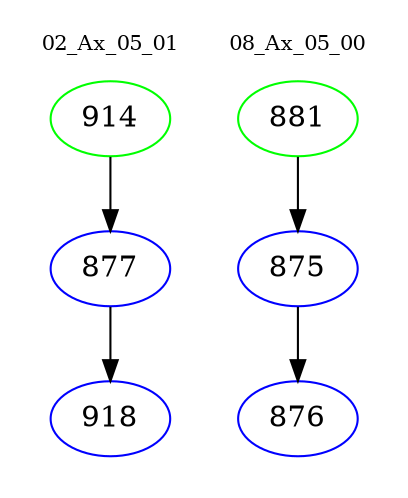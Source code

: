 digraph{
subgraph cluster_0 {
color = white
label = "02_Ax_05_01";
fontsize=10;
T0_914 [label="914", color="green"]
T0_914 -> T0_877 [color="black"]
T0_877 [label="877", color="blue"]
T0_877 -> T0_918 [color="black"]
T0_918 [label="918", color="blue"]
}
subgraph cluster_1 {
color = white
label = "08_Ax_05_00";
fontsize=10;
T1_881 [label="881", color="green"]
T1_881 -> T1_875 [color="black"]
T1_875 [label="875", color="blue"]
T1_875 -> T1_876 [color="black"]
T1_876 [label="876", color="blue"]
}
}
